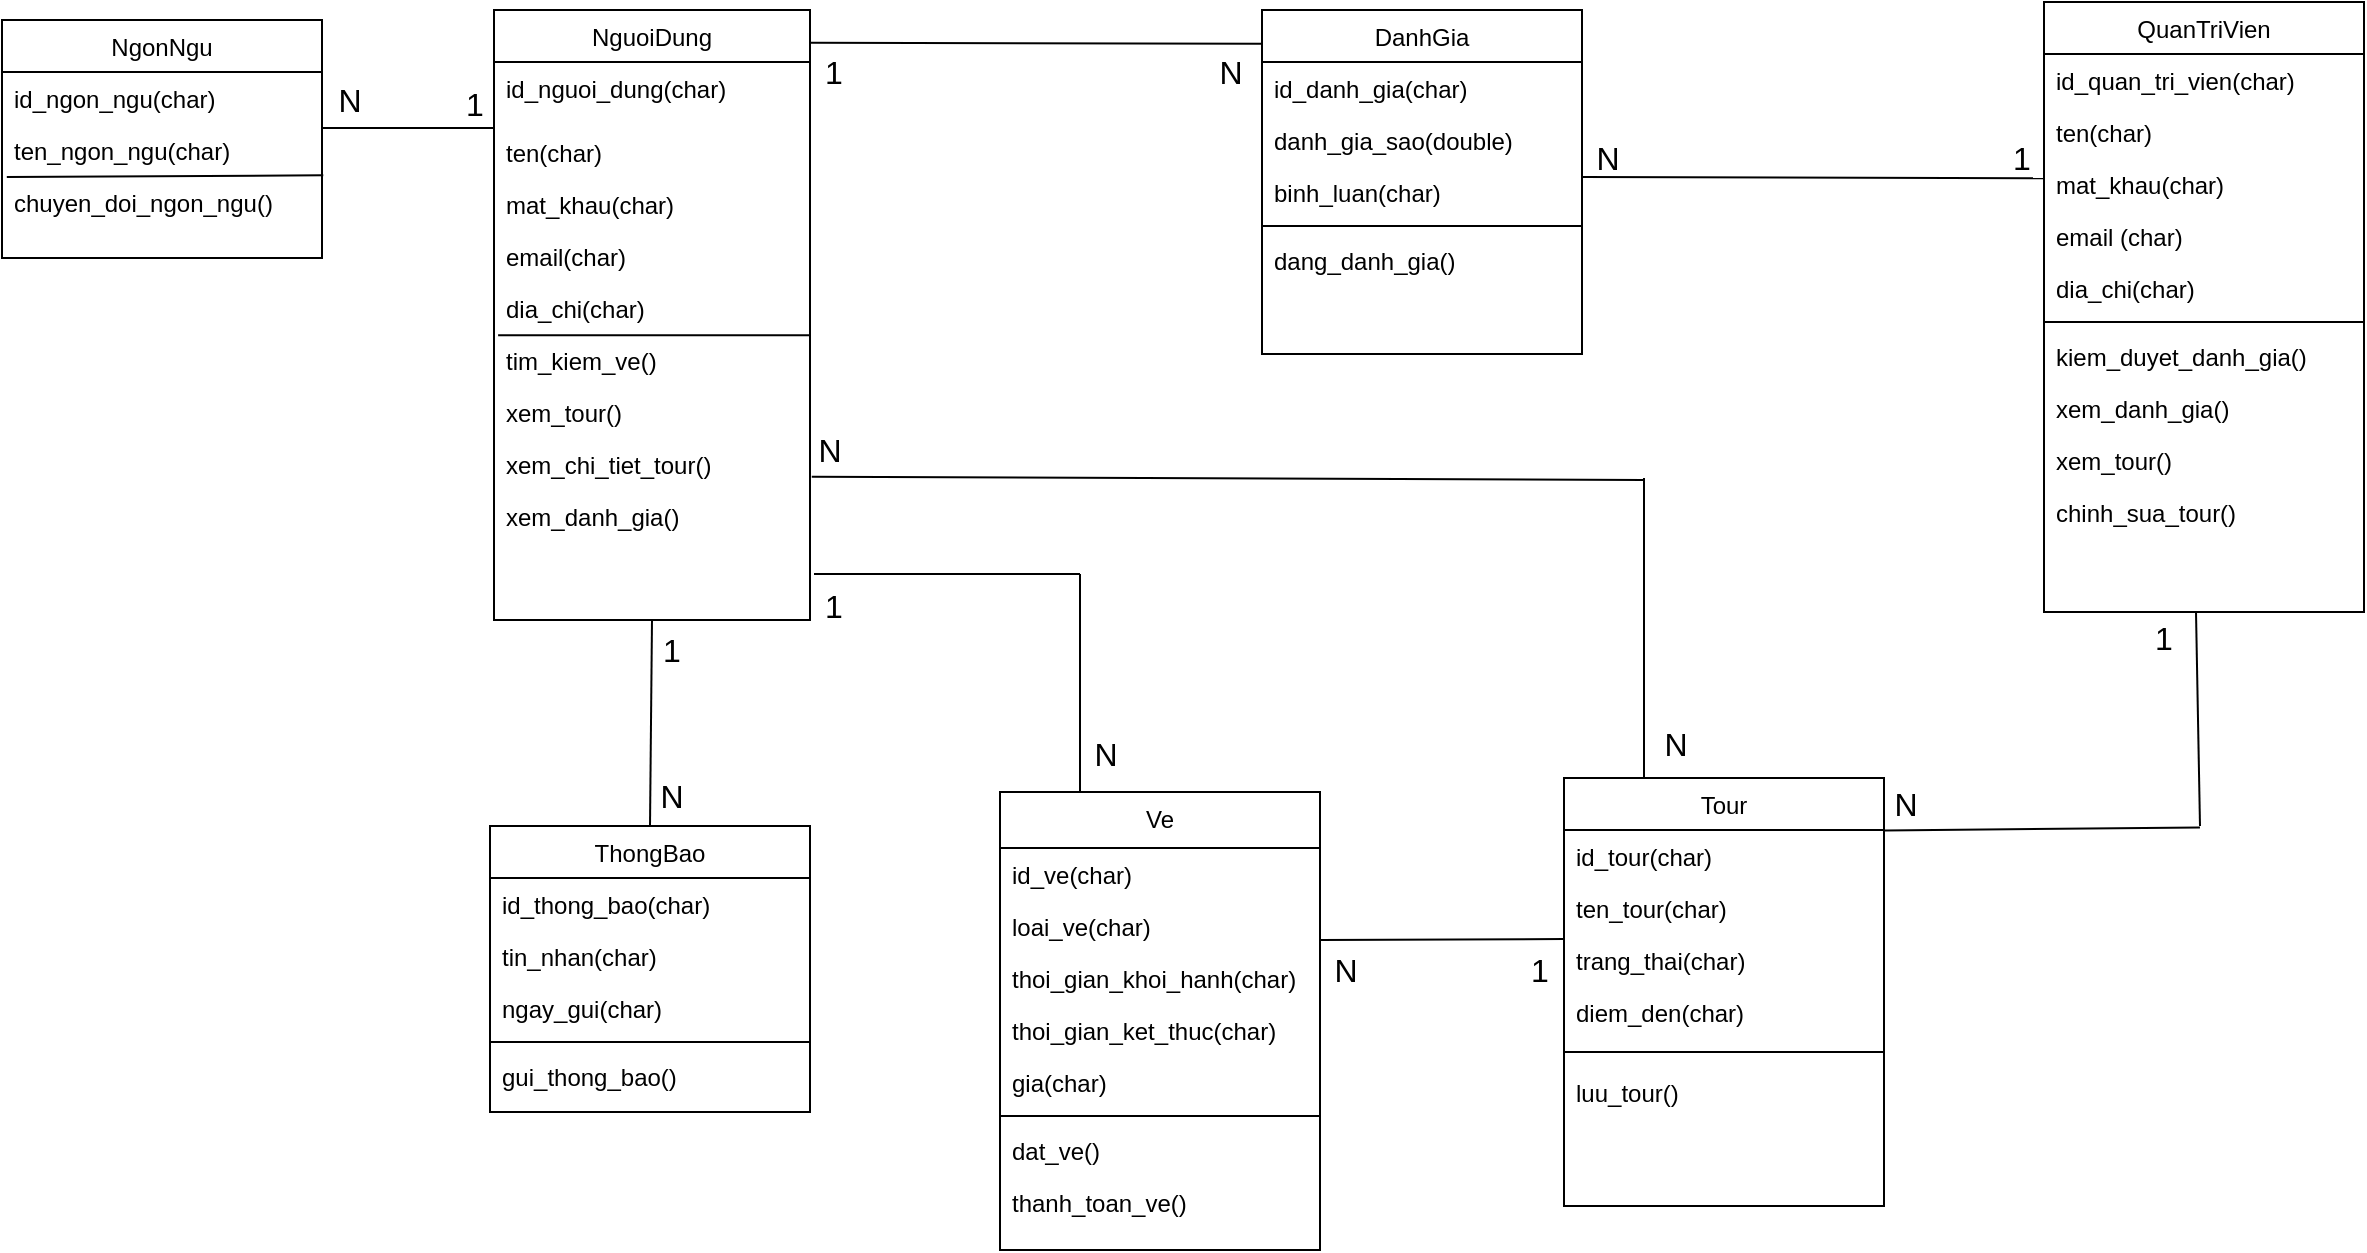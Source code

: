 <mxfile version="25.0.3">
  <diagram id="C5RBs43oDa-KdzZeNtuy" name="Page-1">
    <mxGraphModel dx="1615" dy="803" grid="0" gridSize="10" guides="1" tooltips="1" connect="1" arrows="1" fold="1" page="1" pageScale="1" pageWidth="1654" pageHeight="1169" math="0" shadow="0">
      <root>
        <mxCell id="WIyWlLk6GJQsqaUBKTNV-0" />
        <mxCell id="WIyWlLk6GJQsqaUBKTNV-1" parent="WIyWlLk6GJQsqaUBKTNV-0" />
        <mxCell id="zkfFHV4jXpPFQw0GAbJ--0" value="NguoiDung" style="swimlane;fontStyle=0;align=center;verticalAlign=top;childLayout=stackLayout;horizontal=1;startSize=26;horizontalStack=0;resizeParent=1;resizeLast=0;collapsible=1;marginBottom=0;rounded=0;shadow=0;strokeWidth=1;" parent="WIyWlLk6GJQsqaUBKTNV-1" vertex="1">
          <mxGeometry x="408" y="62" width="158" height="305" as="geometry">
            <mxRectangle x="230" y="140" width="160" height="26" as="alternateBounds" />
          </mxGeometry>
        </mxCell>
        <mxCell id="zkfFHV4jXpPFQw0GAbJ--1" value="id_nguoi_dung(char)" style="text;align=left;verticalAlign=top;spacingLeft=4;spacingRight=4;overflow=hidden;rotatable=0;points=[[0,0.5],[1,0.5]];portConstraint=eastwest;" parent="zkfFHV4jXpPFQw0GAbJ--0" vertex="1">
          <mxGeometry y="26" width="158" height="32" as="geometry" />
        </mxCell>
        <mxCell id="zkfFHV4jXpPFQw0GAbJ--2" value="ten(char)" style="text;align=left;verticalAlign=top;spacingLeft=4;spacingRight=4;overflow=hidden;rotatable=0;points=[[0,0.5],[1,0.5]];portConstraint=eastwest;rounded=0;shadow=0;html=0;" parent="zkfFHV4jXpPFQw0GAbJ--0" vertex="1">
          <mxGeometry y="58" width="158" height="26" as="geometry" />
        </mxCell>
        <mxCell id="zkfFHV4jXpPFQw0GAbJ--3" value="mat_khau(char)" style="text;align=left;verticalAlign=top;spacingLeft=4;spacingRight=4;overflow=hidden;rotatable=0;points=[[0,0.5],[1,0.5]];portConstraint=eastwest;rounded=0;shadow=0;html=0;" parent="zkfFHV4jXpPFQw0GAbJ--0" vertex="1">
          <mxGeometry y="84" width="158" height="26" as="geometry" />
        </mxCell>
        <mxCell id="inqhRgONGcmJyQ76noKM-10" value="email(char)" style="text;align=left;verticalAlign=top;spacingLeft=4;spacingRight=4;overflow=hidden;rotatable=0;points=[[0,0.5],[1,0.5]];portConstraint=eastwest;rounded=0;shadow=0;html=0;" parent="zkfFHV4jXpPFQw0GAbJ--0" vertex="1">
          <mxGeometry y="110" width="158" height="26" as="geometry" />
        </mxCell>
        <mxCell id="inqhRgONGcmJyQ76noKM-11" value="dia_chi(char)" style="text;align=left;verticalAlign=top;spacingLeft=4;spacingRight=4;overflow=hidden;rotatable=0;points=[[0,0.5],[1,0.5]];portConstraint=eastwest;rounded=0;shadow=0;html=0;" parent="zkfFHV4jXpPFQw0GAbJ--0" vertex="1">
          <mxGeometry y="136" width="158" height="26" as="geometry" />
        </mxCell>
        <mxCell id="inqhRgONGcmJyQ76noKM-13" value="" style="endArrow=none;html=1;rounded=0;fontSize=12;startSize=8;endSize=8;curved=1;entryX=1;entryY=1.023;entryDx=0;entryDy=0;entryPerimeter=0;exitX=0.013;exitY=1.023;exitDx=0;exitDy=0;exitPerimeter=0;" parent="zkfFHV4jXpPFQw0GAbJ--0" source="inqhRgONGcmJyQ76noKM-11" target="inqhRgONGcmJyQ76noKM-11" edge="1">
          <mxGeometry width="50" height="50" relative="1" as="geometry">
            <mxPoint x="2" y="162" as="sourcePoint" />
            <mxPoint x="158" y="162" as="targetPoint" />
          </mxGeometry>
        </mxCell>
        <mxCell id="inqhRgONGcmJyQ76noKM-38" value="tim_kiem_ve()" style="text;align=left;verticalAlign=top;spacingLeft=4;spacingRight=4;overflow=hidden;rotatable=0;points=[[0,0.5],[1,0.5]];portConstraint=eastwest;rounded=0;shadow=0;html=0;" parent="zkfFHV4jXpPFQw0GAbJ--0" vertex="1">
          <mxGeometry y="162" width="158" height="26" as="geometry" />
        </mxCell>
        <mxCell id="inqhRgONGcmJyQ76noKM-40" value="xem_tour()" style="text;align=left;verticalAlign=top;spacingLeft=4;spacingRight=4;overflow=hidden;rotatable=0;points=[[0,0.5],[1,0.5]];portConstraint=eastwest;rounded=0;shadow=0;html=0;" parent="zkfFHV4jXpPFQw0GAbJ--0" vertex="1">
          <mxGeometry y="188" width="158" height="26" as="geometry" />
        </mxCell>
        <mxCell id="inqhRgONGcmJyQ76noKM-41" value="xem_chi_tiet_tour()" style="text;align=left;verticalAlign=top;spacingLeft=4;spacingRight=4;overflow=hidden;rotatable=0;points=[[0,0.5],[1,0.5]];portConstraint=eastwest;rounded=0;shadow=0;html=0;" parent="zkfFHV4jXpPFQw0GAbJ--0" vertex="1">
          <mxGeometry y="214" width="158" height="26" as="geometry" />
        </mxCell>
        <mxCell id="inqhRgONGcmJyQ76noKM-42" value="xem_danh_gia()" style="text;align=left;verticalAlign=top;spacingLeft=4;spacingRight=4;overflow=hidden;rotatable=0;points=[[0,0.5],[1,0.5]];portConstraint=eastwest;rounded=0;shadow=0;html=0;" parent="zkfFHV4jXpPFQw0GAbJ--0" vertex="1">
          <mxGeometry y="240" width="158" height="26" as="geometry" />
        </mxCell>
        <mxCell id="zkfFHV4jXpPFQw0GAbJ--6" value="DanhGia" style="swimlane;fontStyle=0;align=center;verticalAlign=top;childLayout=stackLayout;horizontal=1;startSize=26;horizontalStack=0;resizeParent=1;resizeLast=0;collapsible=1;marginBottom=0;rounded=0;shadow=0;strokeWidth=1;" parent="WIyWlLk6GJQsqaUBKTNV-1" vertex="1">
          <mxGeometry x="792" y="62" width="160" height="172" as="geometry">
            <mxRectangle x="130" y="380" width="160" height="26" as="alternateBounds" />
          </mxGeometry>
        </mxCell>
        <mxCell id="zkfFHV4jXpPFQw0GAbJ--7" value="id_danh_gia(char)" style="text;align=left;verticalAlign=top;spacingLeft=4;spacingRight=4;overflow=hidden;rotatable=0;points=[[0,0.5],[1,0.5]];portConstraint=eastwest;" parent="zkfFHV4jXpPFQw0GAbJ--6" vertex="1">
          <mxGeometry y="26" width="160" height="26" as="geometry" />
        </mxCell>
        <mxCell id="zkfFHV4jXpPFQw0GAbJ--8" value="danh_gia_sao(double)" style="text;align=left;verticalAlign=top;spacingLeft=4;spacingRight=4;overflow=hidden;rotatable=0;points=[[0,0.5],[1,0.5]];portConstraint=eastwest;rounded=0;shadow=0;html=0;" parent="zkfFHV4jXpPFQw0GAbJ--6" vertex="1">
          <mxGeometry y="52" width="160" height="26" as="geometry" />
        </mxCell>
        <mxCell id="inqhRgONGcmJyQ76noKM-35" value="binh_luan(char)" style="text;align=left;verticalAlign=top;spacingLeft=4;spacingRight=4;overflow=hidden;rotatable=0;points=[[0,0.5],[1,0.5]];portConstraint=eastwest;rounded=0;shadow=0;html=0;" parent="zkfFHV4jXpPFQw0GAbJ--6" vertex="1">
          <mxGeometry y="78" width="160" height="26" as="geometry" />
        </mxCell>
        <mxCell id="zkfFHV4jXpPFQw0GAbJ--9" value="" style="line;html=1;strokeWidth=1;align=left;verticalAlign=middle;spacingTop=-1;spacingLeft=3;spacingRight=3;rotatable=0;labelPosition=right;points=[];portConstraint=eastwest;" parent="zkfFHV4jXpPFQw0GAbJ--6" vertex="1">
          <mxGeometry y="104" width="160" height="8" as="geometry" />
        </mxCell>
        <mxCell id="inqhRgONGcmJyQ76noKM-43" value="dang_danh_gia()" style="text;align=left;verticalAlign=top;spacingLeft=4;spacingRight=4;overflow=hidden;rotatable=0;points=[[0,0.5],[1,0.5]];portConstraint=eastwest;rounded=0;shadow=0;html=0;" parent="zkfFHV4jXpPFQw0GAbJ--6" vertex="1">
          <mxGeometry y="112" width="160" height="26" as="geometry" />
        </mxCell>
        <mxCell id="zkfFHV4jXpPFQw0GAbJ--13" value="NgonNgu" style="swimlane;fontStyle=0;align=center;verticalAlign=top;childLayout=stackLayout;horizontal=1;startSize=26;horizontalStack=0;resizeParent=1;resizeLast=0;collapsible=1;marginBottom=0;rounded=0;shadow=0;strokeWidth=1;" parent="WIyWlLk6GJQsqaUBKTNV-1" vertex="1">
          <mxGeometry x="162" y="67" width="160" height="119" as="geometry">
            <mxRectangle x="340" y="380" width="170" height="26" as="alternateBounds" />
          </mxGeometry>
        </mxCell>
        <mxCell id="zkfFHV4jXpPFQw0GAbJ--14" value="id_ngon_ngu(char)" style="text;align=left;verticalAlign=top;spacingLeft=4;spacingRight=4;overflow=hidden;rotatable=0;points=[[0,0.5],[1,0.5]];portConstraint=eastwest;" parent="zkfFHV4jXpPFQw0GAbJ--13" vertex="1">
          <mxGeometry y="26" width="160" height="26" as="geometry" />
        </mxCell>
        <mxCell id="inqhRgONGcmJyQ76noKM-22" value="ten_ngon_ngu(char)" style="text;align=left;verticalAlign=top;spacingLeft=4;spacingRight=4;overflow=hidden;rotatable=0;points=[[0,0.5],[1,0.5]];portConstraint=eastwest;" parent="zkfFHV4jXpPFQw0GAbJ--13" vertex="1">
          <mxGeometry y="52" width="160" height="26" as="geometry" />
        </mxCell>
        <mxCell id="inqhRgONGcmJyQ76noKM-25" value="" style="endArrow=none;html=1;rounded=0;fontSize=12;startSize=8;endSize=8;curved=1;entryX=0.015;entryY=1.021;entryDx=0;entryDy=0;entryPerimeter=0;exitX=1.004;exitY=0.987;exitDx=0;exitDy=0;exitPerimeter=0;" parent="zkfFHV4jXpPFQw0GAbJ--13" source="inqhRgONGcmJyQ76noKM-22" target="inqhRgONGcmJyQ76noKM-22" edge="1">
          <mxGeometry width="50" height="50" relative="1" as="geometry">
            <mxPoint x="-34" y="331" as="sourcePoint" />
            <mxPoint x="16" y="281" as="targetPoint" />
          </mxGeometry>
        </mxCell>
        <mxCell id="inqhRgONGcmJyQ76noKM-50" value="chuyen_doi_ngon_ngu()" style="text;align=left;verticalAlign=top;spacingLeft=4;spacingRight=4;overflow=hidden;rotatable=0;points=[[0,0.5],[1,0.5]];portConstraint=eastwest;" parent="zkfFHV4jXpPFQw0GAbJ--13" vertex="1">
          <mxGeometry y="78" width="160" height="26" as="geometry" />
        </mxCell>
        <mxCell id="zkfFHV4jXpPFQw0GAbJ--17" value="QuanTriVien" style="swimlane;fontStyle=0;align=center;verticalAlign=top;childLayout=stackLayout;horizontal=1;startSize=26;horizontalStack=0;resizeParent=1;resizeLast=0;collapsible=1;marginBottom=0;rounded=0;shadow=0;strokeWidth=1;" parent="WIyWlLk6GJQsqaUBKTNV-1" vertex="1">
          <mxGeometry x="1183" y="58" width="160" height="305" as="geometry">
            <mxRectangle x="550" y="140" width="160" height="26" as="alternateBounds" />
          </mxGeometry>
        </mxCell>
        <mxCell id="zkfFHV4jXpPFQw0GAbJ--18" value="id_quan_tri_vien(char)" style="text;align=left;verticalAlign=top;spacingLeft=4;spacingRight=4;overflow=hidden;rotatable=0;points=[[0,0.5],[1,0.5]];portConstraint=eastwest;" parent="zkfFHV4jXpPFQw0GAbJ--17" vertex="1">
          <mxGeometry y="26" width="160" height="26" as="geometry" />
        </mxCell>
        <mxCell id="zkfFHV4jXpPFQw0GAbJ--19" value="ten(char)" style="text;align=left;verticalAlign=top;spacingLeft=4;spacingRight=4;overflow=hidden;rotatable=0;points=[[0,0.5],[1,0.5]];portConstraint=eastwest;rounded=0;shadow=0;html=0;" parent="zkfFHV4jXpPFQw0GAbJ--17" vertex="1">
          <mxGeometry y="52" width="160" height="26" as="geometry" />
        </mxCell>
        <mxCell id="zkfFHV4jXpPFQw0GAbJ--20" value="mat_khau(char)" style="text;align=left;verticalAlign=top;spacingLeft=4;spacingRight=4;overflow=hidden;rotatable=0;points=[[0,0.5],[1,0.5]];portConstraint=eastwest;rounded=0;shadow=0;html=0;" parent="zkfFHV4jXpPFQw0GAbJ--17" vertex="1">
          <mxGeometry y="78" width="160" height="26" as="geometry" />
        </mxCell>
        <mxCell id="zkfFHV4jXpPFQw0GAbJ--21" value="email (char)" style="text;align=left;verticalAlign=top;spacingLeft=4;spacingRight=4;overflow=hidden;rotatable=0;points=[[0,0.5],[1,0.5]];portConstraint=eastwest;rounded=0;shadow=0;html=0;" parent="zkfFHV4jXpPFQw0GAbJ--17" vertex="1">
          <mxGeometry y="104" width="160" height="26" as="geometry" />
        </mxCell>
        <mxCell id="zkfFHV4jXpPFQw0GAbJ--22" value="dia_chi(char)" style="text;align=left;verticalAlign=top;spacingLeft=4;spacingRight=4;overflow=hidden;rotatable=0;points=[[0,0.5],[1,0.5]];portConstraint=eastwest;rounded=0;shadow=0;html=0;" parent="zkfFHV4jXpPFQw0GAbJ--17" vertex="1">
          <mxGeometry y="130" width="160" height="26" as="geometry" />
        </mxCell>
        <mxCell id="zkfFHV4jXpPFQw0GAbJ--23" value="" style="line;html=1;strokeWidth=1;align=left;verticalAlign=middle;spacingTop=-1;spacingLeft=3;spacingRight=3;rotatable=0;labelPosition=right;points=[];portConstraint=eastwest;" parent="zkfFHV4jXpPFQw0GAbJ--17" vertex="1">
          <mxGeometry y="156" width="160" height="8" as="geometry" />
        </mxCell>
        <mxCell id="zkfFHV4jXpPFQw0GAbJ--25" value="kiem_duyet_danh_gia()" style="text;align=left;verticalAlign=top;spacingLeft=4;spacingRight=4;overflow=hidden;rotatable=0;points=[[0,0.5],[1,0.5]];portConstraint=eastwest;" parent="zkfFHV4jXpPFQw0GAbJ--17" vertex="1">
          <mxGeometry y="164" width="160" height="26" as="geometry" />
        </mxCell>
        <mxCell id="inqhRgONGcmJyQ76noKM-44" value="xem_danh_gia()" style="text;align=left;verticalAlign=top;spacingLeft=4;spacingRight=4;overflow=hidden;rotatable=0;points=[[0,0.5],[1,0.5]];portConstraint=eastwest;" parent="zkfFHV4jXpPFQw0GAbJ--17" vertex="1">
          <mxGeometry y="190" width="160" height="26" as="geometry" />
        </mxCell>
        <mxCell id="inqhRgONGcmJyQ76noKM-46" value="xem_tour()" style="text;align=left;verticalAlign=top;spacingLeft=4;spacingRight=4;overflow=hidden;rotatable=0;points=[[0,0.5],[1,0.5]];portConstraint=eastwest;" parent="zkfFHV4jXpPFQw0GAbJ--17" vertex="1">
          <mxGeometry y="216" width="160" height="26" as="geometry" />
        </mxCell>
        <mxCell id="inqhRgONGcmJyQ76noKM-48" value="chinh_sua_tour()" style="text;align=left;verticalAlign=top;spacingLeft=4;spacingRight=4;overflow=hidden;rotatable=0;points=[[0,0.5],[1,0.5]];portConstraint=eastwest;" parent="zkfFHV4jXpPFQw0GAbJ--17" vertex="1">
          <mxGeometry y="242" width="160" height="26" as="geometry" />
        </mxCell>
        <mxCell id="inqhRgONGcmJyQ76noKM-0" value="Tour" style="swimlane;fontStyle=0;align=center;verticalAlign=top;childLayout=stackLayout;horizontal=1;startSize=26;horizontalStack=0;resizeParent=1;resizeLast=0;collapsible=1;marginBottom=0;rounded=0;shadow=0;strokeWidth=1;" parent="WIyWlLk6GJQsqaUBKTNV-1" vertex="1">
          <mxGeometry x="943" y="446" width="160" height="214" as="geometry">
            <mxRectangle x="340" y="380" width="170" height="26" as="alternateBounds" />
          </mxGeometry>
        </mxCell>
        <mxCell id="inqhRgONGcmJyQ76noKM-1" value="id_tour(char)" style="text;align=left;verticalAlign=top;spacingLeft=4;spacingRight=4;overflow=hidden;rotatable=0;points=[[0,0.5],[1,0.5]];portConstraint=eastwest;" parent="inqhRgONGcmJyQ76noKM-0" vertex="1">
          <mxGeometry y="26" width="160" height="26" as="geometry" />
        </mxCell>
        <mxCell id="inqhRgONGcmJyQ76noKM-26" value="ten_tour(char)" style="text;align=left;verticalAlign=top;spacingLeft=4;spacingRight=4;overflow=hidden;rotatable=0;points=[[0,0.5],[1,0.5]];portConstraint=eastwest;" parent="inqhRgONGcmJyQ76noKM-0" vertex="1">
          <mxGeometry y="52" width="160" height="26" as="geometry" />
        </mxCell>
        <mxCell id="a44Nn-sW1A3AcnAQhRnF-0" value="trang_thai(char)" style="text;align=left;verticalAlign=top;spacingLeft=4;spacingRight=4;overflow=hidden;rotatable=0;points=[[0,0.5],[1,0.5]];portConstraint=eastwest;" parent="inqhRgONGcmJyQ76noKM-0" vertex="1">
          <mxGeometry y="78" width="160" height="26" as="geometry" />
        </mxCell>
        <mxCell id="a44Nn-sW1A3AcnAQhRnF-1" value="diem_den(char)" style="text;align=left;verticalAlign=top;spacingLeft=4;spacingRight=4;overflow=hidden;rotatable=0;points=[[0,0.5],[1,0.5]];portConstraint=eastwest;" parent="inqhRgONGcmJyQ76noKM-0" vertex="1">
          <mxGeometry y="104" width="160" height="26" as="geometry" />
        </mxCell>
        <mxCell id="inqhRgONGcmJyQ76noKM-2" value="" style="line;html=1;strokeWidth=1;align=left;verticalAlign=middle;spacingTop=-1;spacingLeft=3;spacingRight=3;rotatable=0;labelPosition=right;points=[];portConstraint=eastwest;" parent="inqhRgONGcmJyQ76noKM-0" vertex="1">
          <mxGeometry y="130" width="160" height="14" as="geometry" />
        </mxCell>
        <mxCell id="inqhRgONGcmJyQ76noKM-39" value="luu_tour()" style="text;align=left;verticalAlign=top;spacingLeft=4;spacingRight=4;overflow=hidden;rotatable=0;points=[[0,0.5],[1,0.5]];portConstraint=eastwest;rounded=0;shadow=0;html=0;" parent="inqhRgONGcmJyQ76noKM-0" vertex="1">
          <mxGeometry y="144" width="160" height="26" as="geometry" />
        </mxCell>
        <mxCell id="inqhRgONGcmJyQ76noKM-3" value="Ve" style="swimlane;fontStyle=0;align=center;verticalAlign=top;childLayout=stackLayout;horizontal=1;startSize=28;horizontalStack=0;resizeParent=1;resizeLast=0;collapsible=1;marginBottom=0;rounded=0;shadow=0;strokeWidth=1;" parent="WIyWlLk6GJQsqaUBKTNV-1" vertex="1">
          <mxGeometry x="661" y="453" width="160" height="229" as="geometry">
            <mxRectangle x="340" y="380" width="170" height="26" as="alternateBounds" />
          </mxGeometry>
        </mxCell>
        <mxCell id="inqhRgONGcmJyQ76noKM-4" value="id_ve(char)" style="text;align=left;verticalAlign=top;spacingLeft=4;spacingRight=4;overflow=hidden;rotatable=0;points=[[0,0.5],[1,0.5]];portConstraint=eastwest;" parent="inqhRgONGcmJyQ76noKM-3" vertex="1">
          <mxGeometry y="28" width="160" height="26" as="geometry" />
        </mxCell>
        <mxCell id="inqhRgONGcmJyQ76noKM-30" value="loai_ve(char)" style="text;align=left;verticalAlign=top;spacingLeft=4;spacingRight=4;overflow=hidden;rotatable=0;points=[[0,0.5],[1,0.5]];portConstraint=eastwest;" parent="inqhRgONGcmJyQ76noKM-3" vertex="1">
          <mxGeometry y="54" width="160" height="26" as="geometry" />
        </mxCell>
        <mxCell id="inqhRgONGcmJyQ76noKM-31" value="thoi_gian_khoi_hanh(char)" style="text;align=left;verticalAlign=top;spacingLeft=4;spacingRight=4;overflow=hidden;rotatable=0;points=[[0,0.5],[1,0.5]];portConstraint=eastwest;" parent="inqhRgONGcmJyQ76noKM-3" vertex="1">
          <mxGeometry y="80" width="160" height="26" as="geometry" />
        </mxCell>
        <mxCell id="inqhRgONGcmJyQ76noKM-32" value="thoi_gian_ket_thuc(char)" style="text;align=left;verticalAlign=top;spacingLeft=4;spacingRight=4;overflow=hidden;rotatable=0;points=[[0,0.5],[1,0.5]];portConstraint=eastwest;" parent="inqhRgONGcmJyQ76noKM-3" vertex="1">
          <mxGeometry y="106" width="160" height="26" as="geometry" />
        </mxCell>
        <mxCell id="inqhRgONGcmJyQ76noKM-33" value="gia(char)" style="text;align=left;verticalAlign=top;spacingLeft=4;spacingRight=4;overflow=hidden;rotatable=0;points=[[0,0.5],[1,0.5]];portConstraint=eastwest;" parent="inqhRgONGcmJyQ76noKM-3" vertex="1">
          <mxGeometry y="132" width="160" height="26" as="geometry" />
        </mxCell>
        <mxCell id="inqhRgONGcmJyQ76noKM-5" value="" style="line;html=1;strokeWidth=1;align=left;verticalAlign=middle;spacingTop=-1;spacingLeft=3;spacingRight=3;rotatable=0;labelPosition=right;points=[];portConstraint=eastwest;" parent="inqhRgONGcmJyQ76noKM-3" vertex="1">
          <mxGeometry y="158" width="160" height="8" as="geometry" />
        </mxCell>
        <mxCell id="inqhRgONGcmJyQ76noKM-55" value="dat_ve()" style="text;align=left;verticalAlign=top;spacingLeft=4;spacingRight=4;overflow=hidden;rotatable=0;points=[[0,0.5],[1,0.5]];portConstraint=eastwest;rounded=0;shadow=0;html=0;" parent="inqhRgONGcmJyQ76noKM-3" vertex="1">
          <mxGeometry y="166" width="160" height="26" as="geometry" />
        </mxCell>
        <mxCell id="inqhRgONGcmJyQ76noKM-37" value="thanh_toan_ve()" style="text;align=left;verticalAlign=top;spacingLeft=4;spacingRight=4;overflow=hidden;rotatable=0;points=[[0,0.5],[1,0.5]];portConstraint=eastwest;rounded=0;shadow=0;html=0;" parent="inqhRgONGcmJyQ76noKM-3" vertex="1">
          <mxGeometry y="192" width="160" height="26" as="geometry" />
        </mxCell>
        <mxCell id="inqhRgONGcmJyQ76noKM-6" value="ThongBao" style="swimlane;fontStyle=0;align=center;verticalAlign=top;childLayout=stackLayout;horizontal=1;startSize=26;horizontalStack=0;resizeParent=1;resizeLast=0;collapsible=1;marginBottom=0;rounded=0;shadow=0;strokeWidth=1;" parent="WIyWlLk6GJQsqaUBKTNV-1" vertex="1">
          <mxGeometry x="406" y="470" width="160" height="143" as="geometry">
            <mxRectangle x="340" y="380" width="170" height="26" as="alternateBounds" />
          </mxGeometry>
        </mxCell>
        <mxCell id="inqhRgONGcmJyQ76noKM-52" value="id_thong_bao(char)" style="text;align=left;verticalAlign=top;spacingLeft=4;spacingRight=4;overflow=hidden;rotatable=0;points=[[0,0.5],[1,0.5]];portConstraint=eastwest;" parent="inqhRgONGcmJyQ76noKM-6" vertex="1">
          <mxGeometry y="26" width="160" height="26" as="geometry" />
        </mxCell>
        <mxCell id="inqhRgONGcmJyQ76noKM-51" value="tin_nhan(char)" style="text;align=left;verticalAlign=top;spacingLeft=4;spacingRight=4;overflow=hidden;rotatable=0;points=[[0,0.5],[1,0.5]];portConstraint=eastwest;" parent="inqhRgONGcmJyQ76noKM-6" vertex="1">
          <mxGeometry y="52" width="160" height="26" as="geometry" />
        </mxCell>
        <mxCell id="inqhRgONGcmJyQ76noKM-53" value="ngay_gui(char)" style="text;align=left;verticalAlign=top;spacingLeft=4;spacingRight=4;overflow=hidden;rotatable=0;points=[[0,0.5],[1,0.5]];portConstraint=eastwest;" parent="inqhRgONGcmJyQ76noKM-6" vertex="1">
          <mxGeometry y="78" width="160" height="26" as="geometry" />
        </mxCell>
        <mxCell id="inqhRgONGcmJyQ76noKM-8" value="" style="line;html=1;strokeWidth=1;align=left;verticalAlign=middle;spacingTop=-1;spacingLeft=3;spacingRight=3;rotatable=0;labelPosition=right;points=[];portConstraint=eastwest;" parent="inqhRgONGcmJyQ76noKM-6" vertex="1">
          <mxGeometry y="104" width="160" height="8" as="geometry" />
        </mxCell>
        <mxCell id="inqhRgONGcmJyQ76noKM-54" value="gui_thong_bao()" style="text;align=left;verticalAlign=top;spacingLeft=4;spacingRight=4;overflow=hidden;rotatable=0;points=[[0,0.5],[1,0.5]];portConstraint=eastwest;" parent="inqhRgONGcmJyQ76noKM-6" vertex="1">
          <mxGeometry y="112" width="160" height="26" as="geometry" />
        </mxCell>
        <mxCell id="inqhRgONGcmJyQ76noKM-58" value="1" style="text;strokeColor=none;fillColor=none;html=1;align=center;verticalAlign=middle;whiteSpace=wrap;rounded=0;fontSize=16;" parent="WIyWlLk6GJQsqaUBKTNV-1" vertex="1">
          <mxGeometry x="548" y="77.5" width="60" height="30" as="geometry" />
        </mxCell>
        <mxCell id="inqhRgONGcmJyQ76noKM-59" value="N" style="text;strokeColor=none;fillColor=none;html=1;align=center;verticalAlign=middle;whiteSpace=wrap;rounded=0;fontSize=16;" parent="WIyWlLk6GJQsqaUBKTNV-1" vertex="1">
          <mxGeometry x="684" y="419" width="60" height="30" as="geometry" />
        </mxCell>
        <mxCell id="inqhRgONGcmJyQ76noKM-60" value="" style="endArrow=none;html=1;rounded=0;fontSize=12;startSize=8;endSize=8;curved=1;entryX=0.75;entryY=1;entryDx=0;entryDy=0;exitX=0.369;exitY=1.016;exitDx=0;exitDy=0;exitPerimeter=0;" parent="WIyWlLk6GJQsqaUBKTNV-1" edge="1">
          <mxGeometry width="50" height="50" relative="1" as="geometry">
            <mxPoint x="821.14" y="526.98" as="sourcePoint" />
            <mxPoint x="943" y="526.5" as="targetPoint" />
          </mxGeometry>
        </mxCell>
        <mxCell id="inqhRgONGcmJyQ76noKM-63" value="1" style="text;strokeColor=none;fillColor=none;html=1;align=center;verticalAlign=middle;whiteSpace=wrap;rounded=0;fontSize=16;" parent="WIyWlLk6GJQsqaUBKTNV-1" vertex="1">
          <mxGeometry x="901" y="526.5" width="60" height="30" as="geometry" />
        </mxCell>
        <mxCell id="inqhRgONGcmJyQ76noKM-72" value="" style="endArrow=none;html=1;rounded=0;fontSize=12;startSize=8;endSize=8;curved=1;entryX=0.5;entryY=1;entryDx=0;entryDy=0;exitX=0.5;exitY=0;exitDx=0;exitDy=0;" parent="WIyWlLk6GJQsqaUBKTNV-1" source="inqhRgONGcmJyQ76noKM-6" target="zkfFHV4jXpPFQw0GAbJ--0" edge="1">
          <mxGeometry width="50" height="50" relative="1" as="geometry">
            <mxPoint x="652" y="360" as="sourcePoint" />
            <mxPoint x="702" y="310" as="targetPoint" />
          </mxGeometry>
        </mxCell>
        <mxCell id="inqhRgONGcmJyQ76noKM-73" value="" style="endArrow=none;html=1;rounded=0;fontSize=12;startSize=8;endSize=8;curved=1;" parent="WIyWlLk6GJQsqaUBKTNV-1" edge="1">
          <mxGeometry width="50" height="50" relative="1" as="geometry">
            <mxPoint x="1259" y="363" as="sourcePoint" />
            <mxPoint x="1261" y="470" as="targetPoint" />
          </mxGeometry>
        </mxCell>
        <mxCell id="inqhRgONGcmJyQ76noKM-76" value="N" style="text;strokeColor=none;fillColor=none;html=1;align=center;verticalAlign=middle;whiteSpace=wrap;rounded=0;fontSize=16;" parent="WIyWlLk6GJQsqaUBKTNV-1" vertex="1">
          <mxGeometry x="804" y="526.5" width="60" height="30" as="geometry" />
        </mxCell>
        <mxCell id="inqhRgONGcmJyQ76noKM-86" value="" style="endArrow=none;html=1;rounded=0;fontSize=12;startSize=8;endSize=8;curved=1;exitX=0.25;exitY=0;exitDx=0;exitDy=0;" parent="WIyWlLk6GJQsqaUBKTNV-1" source="inqhRgONGcmJyQ76noKM-3" edge="1">
          <mxGeometry width="50" height="50" relative="1" as="geometry">
            <mxPoint x="1078" y="354" as="sourcePoint" />
            <mxPoint x="701" y="344" as="targetPoint" />
          </mxGeometry>
        </mxCell>
        <mxCell id="inqhRgONGcmJyQ76noKM-87" value="" style="endArrow=none;html=1;rounded=0;fontSize=12;startSize=8;endSize=8;curved=1;entryX=0.321;entryY=0.987;entryDx=0;entryDy=0;entryPerimeter=0;exitX=0.75;exitY=1;exitDx=0;exitDy=0;" parent="WIyWlLk6GJQsqaUBKTNV-1" edge="1">
          <mxGeometry width="50" height="50" relative="1" as="geometry">
            <mxPoint x="792" y="78.82" as="sourcePoint" />
            <mxPoint x="566.01" y="78.43" as="targetPoint" />
          </mxGeometry>
        </mxCell>
        <mxCell id="inqhRgONGcmJyQ76noKM-88" value="N" style="text;strokeColor=none;fillColor=none;html=1;align=center;verticalAlign=middle;whiteSpace=wrap;rounded=0;fontSize=16;" parent="WIyWlLk6GJQsqaUBKTNV-1" vertex="1">
          <mxGeometry x="467" y="440" width="60" height="30" as="geometry" />
        </mxCell>
        <mxCell id="inqhRgONGcmJyQ76noKM-89" value="1" style="text;strokeColor=none;fillColor=none;html=1;align=center;verticalAlign=middle;whiteSpace=wrap;rounded=0;fontSize=16;" parent="WIyWlLk6GJQsqaUBKTNV-1" vertex="1">
          <mxGeometry x="467" y="367" width="60" height="30" as="geometry" />
        </mxCell>
        <mxCell id="5awEhew_Xt_JhjdMLNnK-0" value="" style="endArrow=none;html=1;rounded=0;entryX=0.998;entryY=0.118;entryDx=0;entryDy=0;entryPerimeter=0;" parent="WIyWlLk6GJQsqaUBKTNV-1" edge="1">
          <mxGeometry width="50" height="50" relative="1" as="geometry">
            <mxPoint x="408.32" y="121" as="sourcePoint" />
            <mxPoint x="322.0" y="121.042" as="targetPoint" />
            <Array as="points">
              <mxPoint x="349.32" y="121" />
            </Array>
          </mxGeometry>
        </mxCell>
        <mxCell id="5awEhew_Xt_JhjdMLNnK-6" value="N" style="text;strokeColor=none;fillColor=none;html=1;align=center;verticalAlign=middle;whiteSpace=wrap;rounded=0;fontSize=16;" parent="WIyWlLk6GJQsqaUBKTNV-1" vertex="1">
          <mxGeometry x="311" y="93" width="50" height="28" as="geometry" />
        </mxCell>
        <mxCell id="5awEhew_Xt_JhjdMLNnK-9" value="1" style="text;strokeColor=none;fillColor=none;html=1;align=center;verticalAlign=middle;whiteSpace=wrap;rounded=0;fontSize=16;" parent="WIyWlLk6GJQsqaUBKTNV-1" vertex="1">
          <mxGeometry x="369" y="92" width="59" height="33" as="geometry" />
        </mxCell>
        <mxCell id="a44Nn-sW1A3AcnAQhRnF-2" value="" style="endArrow=none;html=1;rounded=0;" parent="WIyWlLk6GJQsqaUBKTNV-1" edge="1">
          <mxGeometry width="50" height="50" relative="1" as="geometry">
            <mxPoint x="701" y="344" as="sourcePoint" />
            <mxPoint x="568" y="344" as="targetPoint" />
          </mxGeometry>
        </mxCell>
        <mxCell id="a44Nn-sW1A3AcnAQhRnF-3" value="" style="endArrow=none;html=1;rounded=0;exitX=0.25;exitY=0;exitDx=0;exitDy=0;" parent="WIyWlLk6GJQsqaUBKTNV-1" source="inqhRgONGcmJyQ76noKM-0" edge="1">
          <mxGeometry width="50" height="50" relative="1" as="geometry">
            <mxPoint x="729" y="360" as="sourcePoint" />
            <mxPoint x="983" y="296" as="targetPoint" />
          </mxGeometry>
        </mxCell>
        <mxCell id="a44Nn-sW1A3AcnAQhRnF-4" value="" style="endArrow=none;html=1;rounded=0;exitX=0.348;exitY=0.946;exitDx=0;exitDy=0;exitPerimeter=0;" parent="WIyWlLk6GJQsqaUBKTNV-1" source="a44Nn-sW1A3AcnAQhRnF-20" edge="1">
          <mxGeometry width="50" height="50" relative="1" as="geometry">
            <mxPoint x="568.21" y="297.33" as="sourcePoint" />
            <mxPoint x="982.79" y="297" as="targetPoint" />
          </mxGeometry>
        </mxCell>
        <mxCell id="a44Nn-sW1A3AcnAQhRnF-5" value="" style="endArrow=none;html=1;rounded=0;exitX=0.323;exitY=0.941;exitDx=0;exitDy=0;exitPerimeter=0;" parent="WIyWlLk6GJQsqaUBKTNV-1" source="a44Nn-sW1A3AcnAQhRnF-12" edge="1">
          <mxGeometry width="50" height="50" relative="1" as="geometry">
            <mxPoint x="1103" y="471" as="sourcePoint" />
            <mxPoint x="1260.96" y="470.74" as="targetPoint" />
          </mxGeometry>
        </mxCell>
        <mxCell id="a44Nn-sW1A3AcnAQhRnF-6" value="" style="endArrow=none;html=1;rounded=0;entryX=0.666;entryY=1.034;entryDx=0;entryDy=0;exitX=0.996;exitY=0.072;exitDx=0;exitDy=0;exitPerimeter=0;entryPerimeter=0;" parent="WIyWlLk6GJQsqaUBKTNV-1" edge="1">
          <mxGeometry width="50" height="50" relative="1" as="geometry">
            <mxPoint x="952.4" y="145.464" as="sourcePoint" />
            <mxPoint x="1183.0" y="146.1" as="targetPoint" />
          </mxGeometry>
        </mxCell>
        <mxCell id="a44Nn-sW1A3AcnAQhRnF-7" value="1" style="text;strokeColor=none;fillColor=none;html=1;align=center;verticalAlign=middle;whiteSpace=wrap;rounded=0;fontSize=16;" parent="WIyWlLk6GJQsqaUBKTNV-1" vertex="1">
          <mxGeometry x="499" y="345" width="158" height="30" as="geometry" />
        </mxCell>
        <mxCell id="a44Nn-sW1A3AcnAQhRnF-9" value="1" style="text;strokeColor=none;fillColor=none;html=1;align=center;verticalAlign=middle;whiteSpace=wrap;rounded=0;fontSize=16;" parent="WIyWlLk6GJQsqaUBKTNV-1" vertex="1">
          <mxGeometry x="1142" y="121" width="60" height="30" as="geometry" />
        </mxCell>
        <mxCell id="a44Nn-sW1A3AcnAQhRnF-10" value="1" style="text;strokeColor=none;fillColor=none;html=1;align=center;verticalAlign=middle;whiteSpace=wrap;rounded=0;fontSize=16;" parent="WIyWlLk6GJQsqaUBKTNV-1" vertex="1">
          <mxGeometry x="1213" y="361" width="60" height="30" as="geometry" />
        </mxCell>
        <mxCell id="a44Nn-sW1A3AcnAQhRnF-11" value="N" style="text;strokeColor=none;fillColor=none;html=1;align=center;verticalAlign=middle;whiteSpace=wrap;rounded=0;fontSize=16;" parent="WIyWlLk6GJQsqaUBKTNV-1" vertex="1">
          <mxGeometry x="969" y="414" width="60" height="30" as="geometry" />
        </mxCell>
        <mxCell id="a44Nn-sW1A3AcnAQhRnF-12" value="N" style="text;strokeColor=none;fillColor=none;html=1;align=center;verticalAlign=middle;whiteSpace=wrap;rounded=0;fontSize=16;" parent="WIyWlLk6GJQsqaUBKTNV-1" vertex="1">
          <mxGeometry x="1084" y="444" width="60" height="30" as="geometry" />
        </mxCell>
        <mxCell id="a44Nn-sW1A3AcnAQhRnF-13" value="N" style="text;strokeColor=none;fillColor=none;html=1;align=center;verticalAlign=middle;whiteSpace=wrap;rounded=0;fontSize=16;" parent="WIyWlLk6GJQsqaUBKTNV-1" vertex="1">
          <mxGeometry x="935" y="121" width="60" height="30" as="geometry" />
        </mxCell>
        <mxCell id="a44Nn-sW1A3AcnAQhRnF-16" value="N" style="text;strokeColor=none;fillColor=none;html=1;align=center;verticalAlign=middle;whiteSpace=wrap;rounded=0;fontSize=16;" parent="WIyWlLk6GJQsqaUBKTNV-1" vertex="1">
          <mxGeometry x="741" y="79" width="71" height="27" as="geometry" />
        </mxCell>
        <mxCell id="a44Nn-sW1A3AcnAQhRnF-20" value="N" style="text;strokeColor=none;fillColor=none;html=1;align=center;verticalAlign=middle;whiteSpace=wrap;rounded=0;fontSize=16;" parent="WIyWlLk6GJQsqaUBKTNV-1" vertex="1">
          <mxGeometry x="546" y="267" width="60" height="30" as="geometry" />
        </mxCell>
      </root>
    </mxGraphModel>
  </diagram>
</mxfile>
